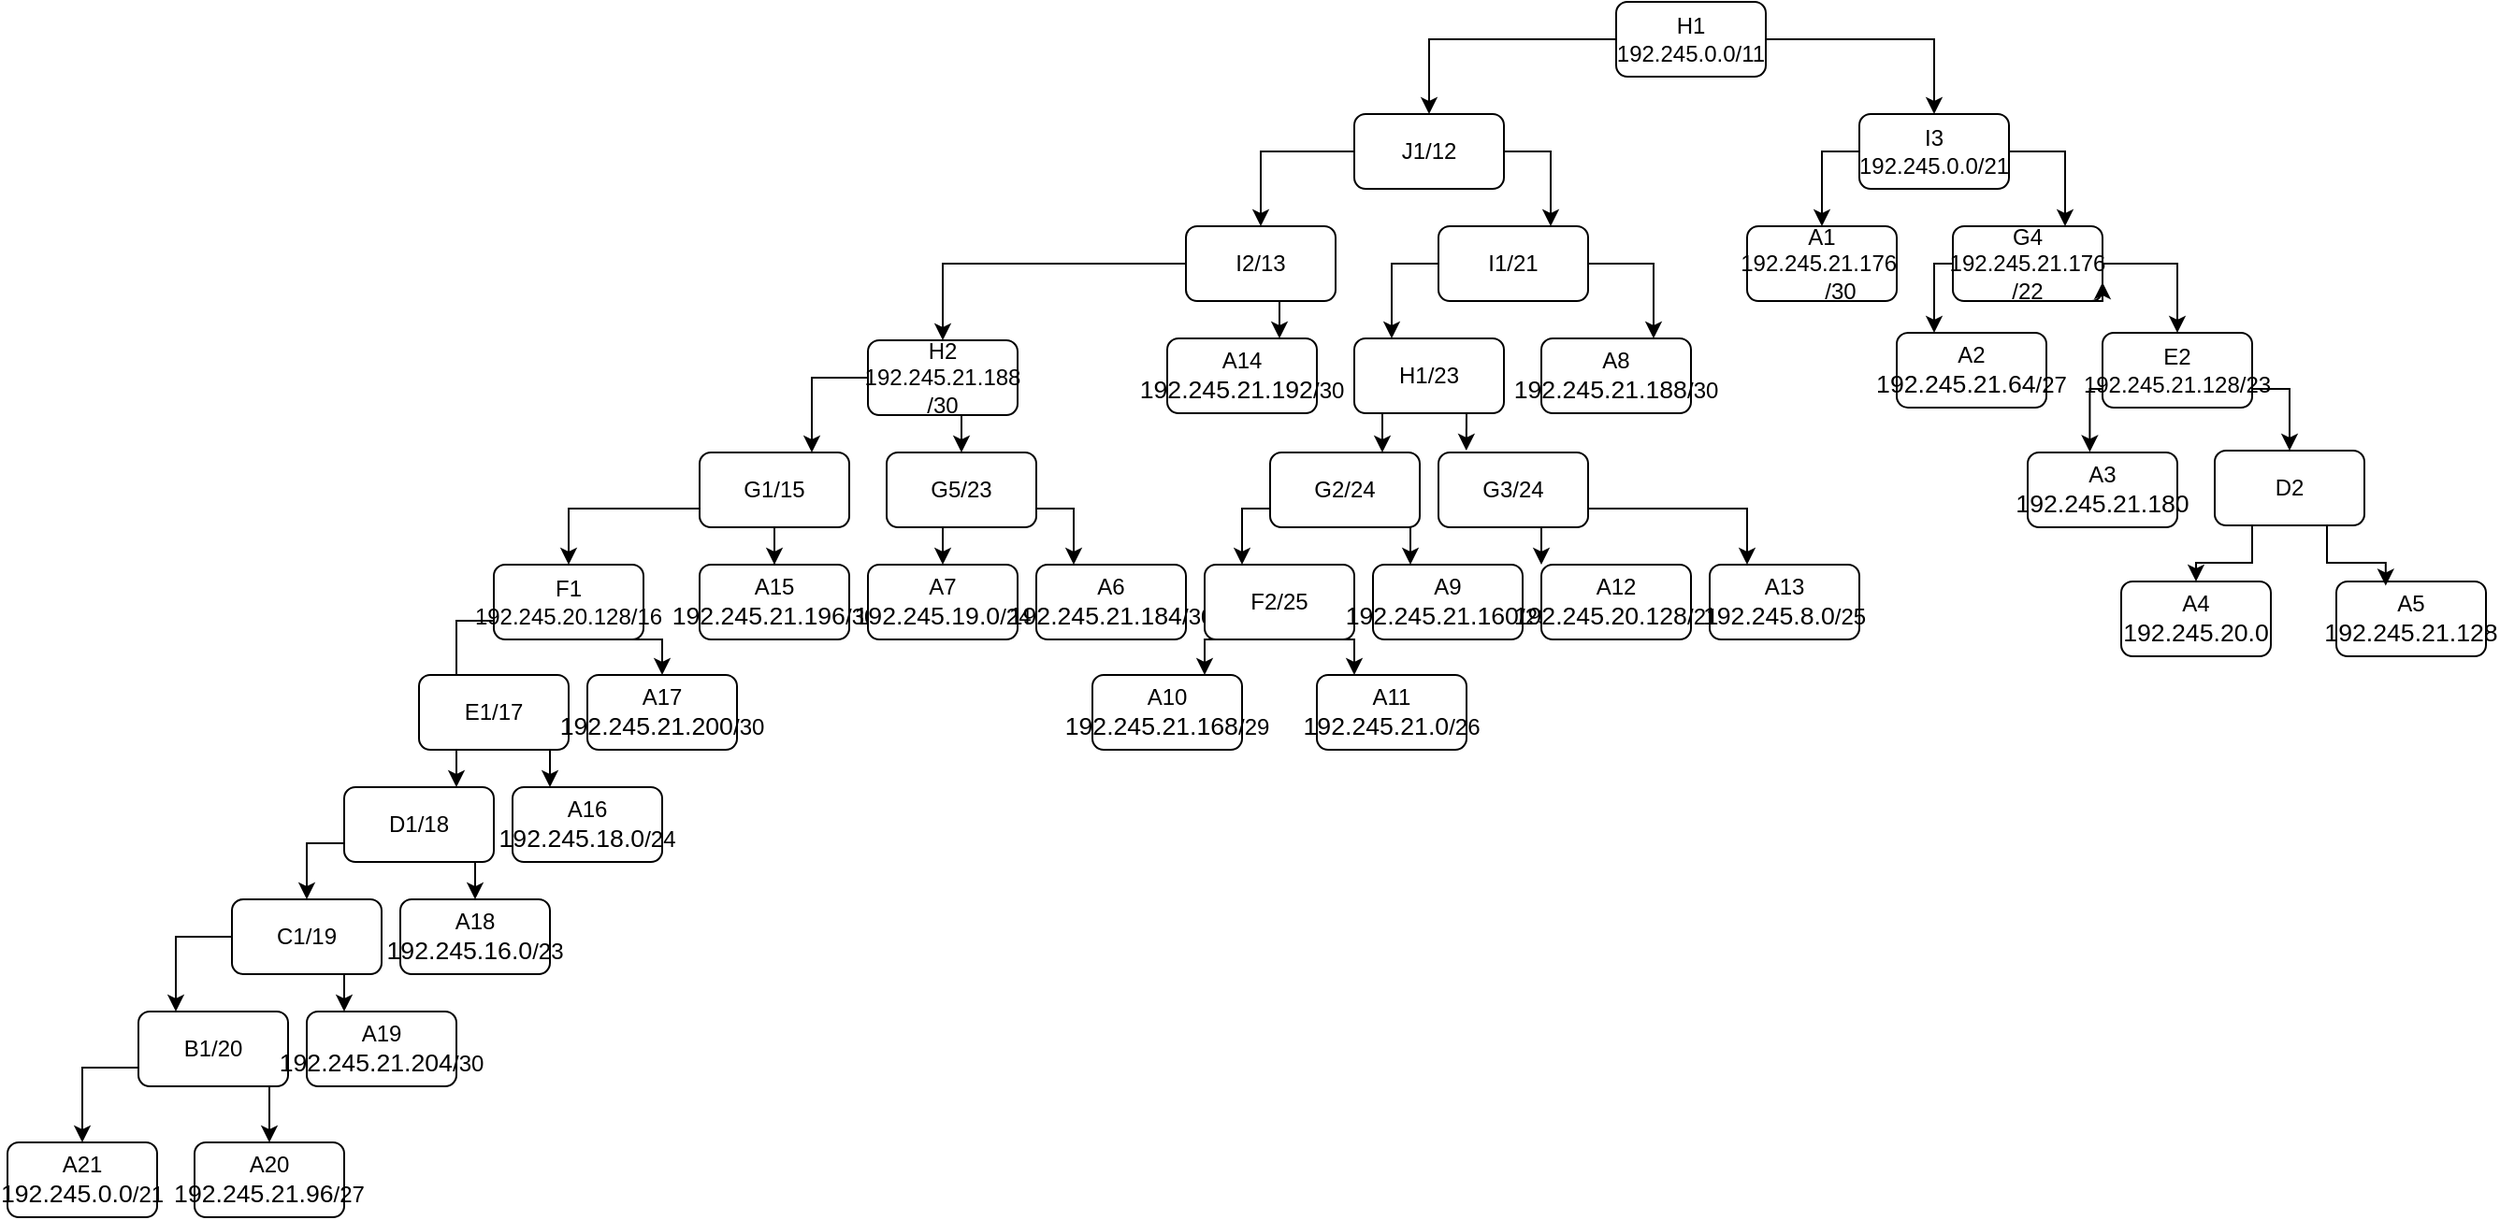 <mxfile version="24.4.13" type="device">
  <diagram name="Page-1" id="_LtR8Kj7_IK7wlZGkHzX">
    <mxGraphModel dx="2708" dy="502" grid="1" gridSize="10" guides="1" tooltips="1" connect="1" arrows="1" fold="1" page="1" pageScale="1" pageWidth="850" pageHeight="1100" math="0" shadow="0">
      <root>
        <mxCell id="0" />
        <mxCell id="1" parent="0" />
        <mxCell id="z4CkD678c7lpr2Uul45F-41" style="edgeStyle=orthogonalEdgeStyle;rounded=0;orthogonalLoop=1;jettySize=auto;html=1;exitX=0;exitY=0.5;exitDx=0;exitDy=0;" edge="1" parent="1" source="z4CkD678c7lpr2Uul45F-1" target="z4CkD678c7lpr2Uul45F-11">
          <mxGeometry relative="1" as="geometry" />
        </mxCell>
        <mxCell id="z4CkD678c7lpr2Uul45F-42" style="edgeStyle=orthogonalEdgeStyle;rounded=0;orthogonalLoop=1;jettySize=auto;html=1;exitX=1;exitY=0.5;exitDx=0;exitDy=0;entryX=0.75;entryY=0;entryDx=0;entryDy=0;" edge="1" parent="1" source="z4CkD678c7lpr2Uul45F-1" target="z4CkD678c7lpr2Uul45F-10">
          <mxGeometry relative="1" as="geometry" />
        </mxCell>
        <mxCell id="z4CkD678c7lpr2Uul45F-1" value="I3&lt;br&gt;192.245.0.0/21" style="rounded=1;whiteSpace=wrap;html=1;" vertex="1" parent="1">
          <mxGeometry x="90" y="100" width="80" height="40" as="geometry" />
        </mxCell>
        <mxCell id="z4CkD678c7lpr2Uul45F-19" style="edgeStyle=orthogonalEdgeStyle;rounded=0;orthogonalLoop=1;jettySize=auto;html=1;exitX=0;exitY=0.5;exitDx=0;exitDy=0;entryX=0.5;entryY=0;entryDx=0;entryDy=0;" edge="1" parent="1" source="z4CkD678c7lpr2Uul45F-2" target="z4CkD678c7lpr2Uul45F-3">
          <mxGeometry relative="1" as="geometry" />
        </mxCell>
        <mxCell id="z4CkD678c7lpr2Uul45F-20" style="edgeStyle=orthogonalEdgeStyle;rounded=0;orthogonalLoop=1;jettySize=auto;html=1;exitX=1;exitY=0.5;exitDx=0;exitDy=0;" edge="1" parent="1" source="z4CkD678c7lpr2Uul45F-2" target="z4CkD678c7lpr2Uul45F-1">
          <mxGeometry relative="1" as="geometry" />
        </mxCell>
        <mxCell id="z4CkD678c7lpr2Uul45F-2" value="&lt;div&gt;&lt;span style=&quot;background-color: initial;&quot;&gt;H1&lt;/span&gt;&lt;/div&gt;&lt;span style=&quot;background-color: initial;&quot;&gt;192.245.0.0/11&lt;/span&gt;" style="rounded=1;whiteSpace=wrap;html=1;" vertex="1" parent="1">
          <mxGeometry x="-40" y="40" width="80" height="40" as="geometry" />
        </mxCell>
        <mxCell id="z4CkD678c7lpr2Uul45F-21" style="edgeStyle=orthogonalEdgeStyle;rounded=0;orthogonalLoop=1;jettySize=auto;html=1;exitX=0;exitY=0.5;exitDx=0;exitDy=0;entryX=0.5;entryY=0;entryDx=0;entryDy=0;" edge="1" parent="1" source="z4CkD678c7lpr2Uul45F-3" target="z4CkD678c7lpr2Uul45F-5">
          <mxGeometry relative="1" as="geometry" />
        </mxCell>
        <mxCell id="z4CkD678c7lpr2Uul45F-30" style="edgeStyle=orthogonalEdgeStyle;rounded=0;orthogonalLoop=1;jettySize=auto;html=1;exitX=1;exitY=0.5;exitDx=0;exitDy=0;entryX=0.75;entryY=0;entryDx=0;entryDy=0;" edge="1" parent="1" source="z4CkD678c7lpr2Uul45F-3" target="z4CkD678c7lpr2Uul45F-4">
          <mxGeometry relative="1" as="geometry" />
        </mxCell>
        <mxCell id="z4CkD678c7lpr2Uul45F-3" value="J1&lt;span style=&quot;background-color: initial;&quot;&gt;/12&lt;/span&gt;" style="rounded=1;whiteSpace=wrap;html=1;" vertex="1" parent="1">
          <mxGeometry x="-180" y="100" width="80" height="40" as="geometry" />
        </mxCell>
        <mxCell id="z4CkD678c7lpr2Uul45F-34" style="edgeStyle=orthogonalEdgeStyle;rounded=0;orthogonalLoop=1;jettySize=auto;html=1;exitX=0;exitY=0.5;exitDx=0;exitDy=0;entryX=0.25;entryY=0;entryDx=0;entryDy=0;" edge="1" parent="1" source="z4CkD678c7lpr2Uul45F-4" target="z4CkD678c7lpr2Uul45F-8">
          <mxGeometry relative="1" as="geometry" />
        </mxCell>
        <mxCell id="z4CkD678c7lpr2Uul45F-35" style="edgeStyle=orthogonalEdgeStyle;rounded=0;orthogonalLoop=1;jettySize=auto;html=1;exitX=1;exitY=0.5;exitDx=0;exitDy=0;entryX=0.75;entryY=0;entryDx=0;entryDy=0;" edge="1" parent="1" source="z4CkD678c7lpr2Uul45F-4" target="z4CkD678c7lpr2Uul45F-9">
          <mxGeometry relative="1" as="geometry" />
        </mxCell>
        <mxCell id="z4CkD678c7lpr2Uul45F-4" value="I1&lt;span style=&quot;background-color: initial;&quot;&gt;/21&lt;/span&gt;" style="rounded=1;whiteSpace=wrap;html=1;" vertex="1" parent="1">
          <mxGeometry x="-135" y="160" width="80" height="40" as="geometry" />
        </mxCell>
        <mxCell id="z4CkD678c7lpr2Uul45F-31" style="edgeStyle=orthogonalEdgeStyle;rounded=0;orthogonalLoop=1;jettySize=auto;html=1;exitX=0;exitY=0.5;exitDx=0;exitDy=0;" edge="1" parent="1" source="z4CkD678c7lpr2Uul45F-5" target="z4CkD678c7lpr2Uul45F-6">
          <mxGeometry relative="1" as="geometry" />
        </mxCell>
        <mxCell id="z4CkD678c7lpr2Uul45F-33" style="edgeStyle=orthogonalEdgeStyle;rounded=0;orthogonalLoop=1;jettySize=auto;html=1;exitX=0.5;exitY=1;exitDx=0;exitDy=0;entryX=0.75;entryY=0;entryDx=0;entryDy=0;" edge="1" parent="1" source="z4CkD678c7lpr2Uul45F-5" target="z4CkD678c7lpr2Uul45F-7">
          <mxGeometry relative="1" as="geometry" />
        </mxCell>
        <mxCell id="z4CkD678c7lpr2Uul45F-5" value="I2/13" style="rounded=1;whiteSpace=wrap;html=1;" vertex="1" parent="1">
          <mxGeometry x="-270" y="160" width="80" height="40" as="geometry" />
        </mxCell>
        <mxCell id="z4CkD678c7lpr2Uul45F-36" style="edgeStyle=orthogonalEdgeStyle;rounded=0;orthogonalLoop=1;jettySize=auto;html=1;exitX=0;exitY=0.5;exitDx=0;exitDy=0;entryX=0.75;entryY=0;entryDx=0;entryDy=0;" edge="1" parent="1" source="z4CkD678c7lpr2Uul45F-6" target="z4CkD678c7lpr2Uul45F-14">
          <mxGeometry relative="1" as="geometry" />
        </mxCell>
        <mxCell id="z4CkD678c7lpr2Uul45F-37" style="edgeStyle=orthogonalEdgeStyle;rounded=0;orthogonalLoop=1;jettySize=auto;html=1;exitX=0.5;exitY=1;exitDx=0;exitDy=0;entryX=0.5;entryY=0;entryDx=0;entryDy=0;" edge="1" parent="1" source="z4CkD678c7lpr2Uul45F-6" target="z4CkD678c7lpr2Uul45F-15">
          <mxGeometry relative="1" as="geometry" />
        </mxCell>
        <mxCell id="z4CkD678c7lpr2Uul45F-6" value="&lt;div&gt;&lt;span style=&quot;background-color: initial;&quot;&gt;H2&lt;br&gt;&lt;/span&gt;192.245.21.188 /30&lt;br&gt;&lt;/div&gt;" style="rounded=1;whiteSpace=wrap;html=1;" vertex="1" parent="1">
          <mxGeometry x="-440" y="221" width="80" height="40" as="geometry" />
        </mxCell>
        <mxCell id="z4CkD678c7lpr2Uul45F-7" value="&lt;div&gt;&lt;span style=&quot;background-color: initial;&quot;&gt;A14&lt;/span&gt;&lt;/div&gt;&lt;div&gt;&lt;span style=&quot;font-family: Arial; font-size: 10pt; text-align: start; background-color: initial;&quot;&gt;192.245.21.192&lt;/span&gt;&lt;span style=&quot;background-color: initial;&quot;&gt;/&lt;/span&gt;&lt;span style=&quot;background-color: initial;&quot;&gt;30&lt;/span&gt;&lt;/div&gt;" style="rounded=1;whiteSpace=wrap;html=1;" vertex="1" parent="1">
          <mxGeometry x="-280" y="220" width="80" height="40" as="geometry" />
        </mxCell>
        <mxCell id="z4CkD678c7lpr2Uul45F-39" style="edgeStyle=orthogonalEdgeStyle;rounded=0;orthogonalLoop=1;jettySize=auto;html=1;exitX=0.25;exitY=1;exitDx=0;exitDy=0;entryX=0.75;entryY=0;entryDx=0;entryDy=0;" edge="1" parent="1" source="z4CkD678c7lpr2Uul45F-8" target="z4CkD678c7lpr2Uul45F-12">
          <mxGeometry relative="1" as="geometry" />
        </mxCell>
        <mxCell id="z4CkD678c7lpr2Uul45F-40" style="edgeStyle=orthogonalEdgeStyle;rounded=0;orthogonalLoop=1;jettySize=auto;html=1;exitX=0.75;exitY=1;exitDx=0;exitDy=0;" edge="1" parent="1" source="z4CkD678c7lpr2Uul45F-8">
          <mxGeometry relative="1" as="geometry">
            <mxPoint x="-120.111" y="280" as="targetPoint" />
          </mxGeometry>
        </mxCell>
        <mxCell id="z4CkD678c7lpr2Uul45F-8" value="&lt;div&gt;&lt;span style=&quot;background-color: initial;&quot;&gt;H1&lt;/span&gt;&lt;span style=&quot;background-color: initial;&quot;&gt;/23&lt;/span&gt;&lt;/div&gt;" style="rounded=1;whiteSpace=wrap;html=1;" vertex="1" parent="1">
          <mxGeometry x="-180" y="220" width="80" height="40" as="geometry" />
        </mxCell>
        <mxCell id="z4CkD678c7lpr2Uul45F-9" value="&lt;div&gt;&lt;span style=&quot;background-color: initial;&quot;&gt;A8&lt;/span&gt;&lt;/div&gt;&lt;div&gt;&lt;span style=&quot;font-family: Arial; font-size: 10pt; text-align: start; background-color: initial;&quot;&gt;192.245.21.188&lt;/span&gt;&lt;span style=&quot;background-color: initial;&quot;&gt;/30&lt;/span&gt;&lt;/div&gt;" style="rounded=1;whiteSpace=wrap;html=1;" vertex="1" parent="1">
          <mxGeometry x="-80" y="220" width="80" height="40" as="geometry" />
        </mxCell>
        <mxCell id="z4CkD678c7lpr2Uul45F-43" style="edgeStyle=orthogonalEdgeStyle;rounded=0;orthogonalLoop=1;jettySize=auto;html=1;exitX=0;exitY=0.5;exitDx=0;exitDy=0;entryX=0.25;entryY=0;entryDx=0;entryDy=0;" edge="1" parent="1" source="z4CkD678c7lpr2Uul45F-10" target="z4CkD678c7lpr2Uul45F-25">
          <mxGeometry relative="1" as="geometry" />
        </mxCell>
        <mxCell id="z4CkD678c7lpr2Uul45F-44" style="edgeStyle=orthogonalEdgeStyle;rounded=0;orthogonalLoop=1;jettySize=auto;html=1;exitX=1;exitY=0.5;exitDx=0;exitDy=0;entryX=0.5;entryY=0;entryDx=0;entryDy=0;" edge="1" parent="1" source="z4CkD678c7lpr2Uul45F-10" target="z4CkD678c7lpr2Uul45F-23">
          <mxGeometry relative="1" as="geometry" />
        </mxCell>
        <mxCell id="z4CkD678c7lpr2Uul45F-10" value="G4&lt;br&gt;192.245.21.176 /22" style="rounded=1;whiteSpace=wrap;html=1;" vertex="1" parent="1">
          <mxGeometry x="140" y="160" width="80" height="40" as="geometry" />
        </mxCell>
        <mxCell id="z4CkD678c7lpr2Uul45F-11" value="A1&lt;div&gt;192.245.21.176&amp;nbsp; &amp;nbsp; &amp;nbsp; &amp;nbsp;&amp;nbsp;/30&lt;/div&gt;" style="rounded=1;whiteSpace=wrap;html=1;" vertex="1" parent="1">
          <mxGeometry x="30" y="160" width="80" height="40" as="geometry" />
        </mxCell>
        <mxCell id="z4CkD678c7lpr2Uul45F-63" style="edgeStyle=orthogonalEdgeStyle;rounded=0;orthogonalLoop=1;jettySize=auto;html=1;exitX=0;exitY=0.75;exitDx=0;exitDy=0;entryX=0.25;entryY=0;entryDx=0;entryDy=0;" edge="1" parent="1" source="z4CkD678c7lpr2Uul45F-12" target="z4CkD678c7lpr2Uul45F-58">
          <mxGeometry relative="1" as="geometry" />
        </mxCell>
        <mxCell id="z4CkD678c7lpr2Uul45F-64" style="edgeStyle=orthogonalEdgeStyle;rounded=0;orthogonalLoop=1;jettySize=auto;html=1;exitX=0.75;exitY=1;exitDx=0;exitDy=0;entryX=0.25;entryY=0;entryDx=0;entryDy=0;" edge="1" parent="1" source="z4CkD678c7lpr2Uul45F-12" target="z4CkD678c7lpr2Uul45F-59">
          <mxGeometry relative="1" as="geometry" />
        </mxCell>
        <mxCell id="z4CkD678c7lpr2Uul45F-12" value="&lt;div&gt;&lt;span style=&quot;background-color: initial;&quot;&gt;G2&lt;/span&gt;&lt;span style=&quot;background-color: initial;&quot;&gt;/24&lt;/span&gt;&lt;/div&gt;" style="rounded=1;whiteSpace=wrap;html=1;" vertex="1" parent="1">
          <mxGeometry x="-225" y="281" width="80" height="40" as="geometry" />
        </mxCell>
        <mxCell id="z4CkD678c7lpr2Uul45F-65" style="edgeStyle=orthogonalEdgeStyle;rounded=0;orthogonalLoop=1;jettySize=auto;html=1;exitX=0.75;exitY=1;exitDx=0;exitDy=0;entryX=0;entryY=0;entryDx=0;entryDy=0;" edge="1" parent="1" source="z4CkD678c7lpr2Uul45F-13" target="z4CkD678c7lpr2Uul45F-62">
          <mxGeometry relative="1" as="geometry" />
        </mxCell>
        <mxCell id="z4CkD678c7lpr2Uul45F-66" style="edgeStyle=orthogonalEdgeStyle;rounded=0;orthogonalLoop=1;jettySize=auto;html=1;exitX=1;exitY=0.75;exitDx=0;exitDy=0;entryX=0.25;entryY=0;entryDx=0;entryDy=0;" edge="1" parent="1" source="z4CkD678c7lpr2Uul45F-13" target="z4CkD678c7lpr2Uul45F-60">
          <mxGeometry relative="1" as="geometry" />
        </mxCell>
        <mxCell id="z4CkD678c7lpr2Uul45F-13" value="&lt;div&gt;&lt;span style=&quot;background-color: initial;&quot;&gt;G3&lt;/span&gt;&lt;span style=&quot;background-color: initial;&quot;&gt;/24&lt;/span&gt;&lt;/div&gt;" style="rounded=1;whiteSpace=wrap;html=1;" vertex="1" parent="1">
          <mxGeometry x="-135" y="281" width="80" height="40" as="geometry" />
        </mxCell>
        <mxCell id="z4CkD678c7lpr2Uul45F-52" style="edgeStyle=orthogonalEdgeStyle;rounded=0;orthogonalLoop=1;jettySize=auto;html=1;exitX=0.5;exitY=1;exitDx=0;exitDy=0;" edge="1" parent="1" source="z4CkD678c7lpr2Uul45F-14" target="z4CkD678c7lpr2Uul45F-51">
          <mxGeometry relative="1" as="geometry" />
        </mxCell>
        <mxCell id="z4CkD678c7lpr2Uul45F-53" style="edgeStyle=orthogonalEdgeStyle;rounded=0;orthogonalLoop=1;jettySize=auto;html=1;exitX=0;exitY=0.75;exitDx=0;exitDy=0;" edge="1" parent="1" source="z4CkD678c7lpr2Uul45F-14" target="z4CkD678c7lpr2Uul45F-50">
          <mxGeometry relative="1" as="geometry" />
        </mxCell>
        <mxCell id="z4CkD678c7lpr2Uul45F-14" value="&lt;div&gt;&lt;span style=&quot;background-color: initial;&quot;&gt;G1/15&lt;/span&gt;&lt;/div&gt;" style="rounded=1;whiteSpace=wrap;html=1;" vertex="1" parent="1">
          <mxGeometry x="-530" y="281" width="80" height="40" as="geometry" />
        </mxCell>
        <mxCell id="z4CkD678c7lpr2Uul45F-56" style="edgeStyle=orthogonalEdgeStyle;rounded=0;orthogonalLoop=1;jettySize=auto;html=1;exitX=0.25;exitY=1;exitDx=0;exitDy=0;entryX=0.5;entryY=0;entryDx=0;entryDy=0;" edge="1" parent="1" source="z4CkD678c7lpr2Uul45F-15" target="z4CkD678c7lpr2Uul45F-54">
          <mxGeometry relative="1" as="geometry" />
        </mxCell>
        <mxCell id="z4CkD678c7lpr2Uul45F-57" style="edgeStyle=orthogonalEdgeStyle;rounded=0;orthogonalLoop=1;jettySize=auto;html=1;exitX=1;exitY=0.75;exitDx=0;exitDy=0;entryX=0.25;entryY=0;entryDx=0;entryDy=0;" edge="1" parent="1" source="z4CkD678c7lpr2Uul45F-15" target="z4CkD678c7lpr2Uul45F-55">
          <mxGeometry relative="1" as="geometry" />
        </mxCell>
        <mxCell id="z4CkD678c7lpr2Uul45F-15" value="&lt;div&gt;&lt;span style=&quot;background-color: initial;&quot;&gt;G5/23&lt;/span&gt;&lt;br&gt;&lt;/div&gt;" style="rounded=1;whiteSpace=wrap;html=1;" vertex="1" parent="1">
          <mxGeometry x="-430" y="281" width="80" height="40" as="geometry" />
        </mxCell>
        <mxCell id="z4CkD678c7lpr2Uul45F-17" style="edgeStyle=orthogonalEdgeStyle;rounded=0;orthogonalLoop=1;jettySize=auto;html=1;exitX=0.75;exitY=1;exitDx=0;exitDy=0;entryX=1;entryY=0.75;entryDx=0;entryDy=0;" edge="1" parent="1" source="z4CkD678c7lpr2Uul45F-10" target="z4CkD678c7lpr2Uul45F-10">
          <mxGeometry relative="1" as="geometry" />
        </mxCell>
        <mxCell id="z4CkD678c7lpr2Uul45F-46" style="edgeStyle=orthogonalEdgeStyle;rounded=0;orthogonalLoop=1;jettySize=auto;html=1;exitX=1;exitY=0.75;exitDx=0;exitDy=0;entryX=0.5;entryY=0;entryDx=0;entryDy=0;" edge="1" parent="1" source="z4CkD678c7lpr2Uul45F-23" target="z4CkD678c7lpr2Uul45F-26">
          <mxGeometry relative="1" as="geometry" />
        </mxCell>
        <mxCell id="z4CkD678c7lpr2Uul45F-23" value="&lt;div&gt;E2&lt;br&gt;192.245.21.128/23&lt;/div&gt;" style="rounded=1;whiteSpace=wrap;html=1;" vertex="1" parent="1">
          <mxGeometry x="220" y="217" width="80" height="40" as="geometry" />
        </mxCell>
        <mxCell id="z4CkD678c7lpr2Uul45F-25" value="&lt;div&gt;A2&lt;/div&gt;&lt;div&gt;&lt;span style=&quot;font-family: Arial; font-size: 10pt; text-align: start; background-color: initial;&quot;&gt;192.245.21.64&lt;/span&gt;/27&lt;/div&gt;" style="rounded=1;whiteSpace=wrap;html=1;" vertex="1" parent="1">
          <mxGeometry x="110" y="217" width="80" height="40" as="geometry" />
        </mxCell>
        <mxCell id="z4CkD678c7lpr2Uul45F-48" style="edgeStyle=orthogonalEdgeStyle;rounded=0;orthogonalLoop=1;jettySize=auto;html=1;exitX=0.25;exitY=1;exitDx=0;exitDy=0;" edge="1" parent="1" source="z4CkD678c7lpr2Uul45F-26" target="z4CkD678c7lpr2Uul45F-28">
          <mxGeometry relative="1" as="geometry" />
        </mxCell>
        <mxCell id="z4CkD678c7lpr2Uul45F-26" value="&lt;div&gt;D2&lt;/div&gt;" style="rounded=1;whiteSpace=wrap;html=1;" vertex="1" parent="1">
          <mxGeometry x="280" y="280" width="80" height="40" as="geometry" />
        </mxCell>
        <mxCell id="z4CkD678c7lpr2Uul45F-27" value="&lt;div&gt;A3&lt;/div&gt;&lt;div&gt;&lt;span style=&quot;text-align: start; font-size: 10pt; font-family: Arial;&quot; data-sheets-userformat=&quot;{&amp;quot;2&amp;quot;:33555133,&amp;quot;3&amp;quot;:{&amp;quot;1&amp;quot;:0},&amp;quot;5&amp;quot;:{&amp;quot;1&amp;quot;:[{&amp;quot;1&amp;quot;:2,&amp;quot;2&amp;quot;:0,&amp;quot;5&amp;quot;:{&amp;quot;1&amp;quot;:2,&amp;quot;2&amp;quot;:0}},{&amp;quot;1&amp;quot;:0,&amp;quot;2&amp;quot;:0,&amp;quot;3&amp;quot;:3},{&amp;quot;1&amp;quot;:1,&amp;quot;2&amp;quot;:0,&amp;quot;4&amp;quot;:1}]},&amp;quot;6&amp;quot;:{&amp;quot;1&amp;quot;:[{&amp;quot;1&amp;quot;:2,&amp;quot;2&amp;quot;:0,&amp;quot;5&amp;quot;:{&amp;quot;1&amp;quot;:2,&amp;quot;2&amp;quot;:0}},{&amp;quot;1&amp;quot;:0,&amp;quot;2&amp;quot;:0,&amp;quot;3&amp;quot;:3},{&amp;quot;1&amp;quot;:1,&amp;quot;2&amp;quot;:0,&amp;quot;4&amp;quot;:1}]},&amp;quot;7&amp;quot;:{&amp;quot;1&amp;quot;:[{&amp;quot;1&amp;quot;:2,&amp;quot;2&amp;quot;:0,&amp;quot;5&amp;quot;:{&amp;quot;1&amp;quot;:2,&amp;quot;2&amp;quot;:0}},{&amp;quot;1&amp;quot;:0,&amp;quot;2&amp;quot;:0,&amp;quot;3&amp;quot;:3},{&amp;quot;1&amp;quot;:1,&amp;quot;2&amp;quot;:0,&amp;quot;4&amp;quot;:1}]},&amp;quot;8&amp;quot;:{&amp;quot;1&amp;quot;:[{&amp;quot;1&amp;quot;:2,&amp;quot;2&amp;quot;:0,&amp;quot;5&amp;quot;:{&amp;quot;1&amp;quot;:2,&amp;quot;2&amp;quot;:0}},{&amp;quot;1&amp;quot;:0,&amp;quot;2&amp;quot;:0,&amp;quot;3&amp;quot;:3},{&amp;quot;1&amp;quot;:1,&amp;quot;2&amp;quot;:0,&amp;quot;4&amp;quot;:1}]},&amp;quot;10&amp;quot;:1,&amp;quot;12&amp;quot;:0,&amp;quot;28&amp;quot;:1}&quot; data-sheets-value=&quot;{&amp;quot;1&amp;quot;:2,&amp;quot;2&amp;quot;:&amp;quot;192.245.21.180&amp;quot;}&quot; data-sheets-root=&quot;1&quot;&gt;192.245.21.180&lt;/span&gt;&lt;br&gt;&lt;/div&gt;" style="rounded=1;whiteSpace=wrap;html=1;" vertex="1" parent="1">
          <mxGeometry x="180" y="281" width="80" height="40" as="geometry" />
        </mxCell>
        <mxCell id="z4CkD678c7lpr2Uul45F-28" value="&lt;div&gt;A4&lt;/div&gt;&lt;div&gt;&lt;span style=&quot;text-align: start; font-size: 10pt; font-family: Arial;&quot; data-sheets-userformat=&quot;{&amp;quot;2&amp;quot;:33555133,&amp;quot;3&amp;quot;:{&amp;quot;1&amp;quot;:0},&amp;quot;5&amp;quot;:{&amp;quot;1&amp;quot;:[{&amp;quot;1&amp;quot;:2,&amp;quot;2&amp;quot;:0,&amp;quot;5&amp;quot;:{&amp;quot;1&amp;quot;:2,&amp;quot;2&amp;quot;:0}},{&amp;quot;1&amp;quot;:0,&amp;quot;2&amp;quot;:0,&amp;quot;3&amp;quot;:3},{&amp;quot;1&amp;quot;:1,&amp;quot;2&amp;quot;:0,&amp;quot;4&amp;quot;:1}]},&amp;quot;6&amp;quot;:{&amp;quot;1&amp;quot;:[{&amp;quot;1&amp;quot;:2,&amp;quot;2&amp;quot;:0,&amp;quot;5&amp;quot;:{&amp;quot;1&amp;quot;:2,&amp;quot;2&amp;quot;:0}},{&amp;quot;1&amp;quot;:0,&amp;quot;2&amp;quot;:0,&amp;quot;3&amp;quot;:3},{&amp;quot;1&amp;quot;:1,&amp;quot;2&amp;quot;:0,&amp;quot;4&amp;quot;:1}]},&amp;quot;7&amp;quot;:{&amp;quot;1&amp;quot;:[{&amp;quot;1&amp;quot;:2,&amp;quot;2&amp;quot;:0,&amp;quot;5&amp;quot;:{&amp;quot;1&amp;quot;:2,&amp;quot;2&amp;quot;:0}},{&amp;quot;1&amp;quot;:0,&amp;quot;2&amp;quot;:0,&amp;quot;3&amp;quot;:3},{&amp;quot;1&amp;quot;:1,&amp;quot;2&amp;quot;:0,&amp;quot;4&amp;quot;:1}]},&amp;quot;8&amp;quot;:{&amp;quot;1&amp;quot;:[{&amp;quot;1&amp;quot;:2,&amp;quot;2&amp;quot;:0,&amp;quot;5&amp;quot;:{&amp;quot;1&amp;quot;:2,&amp;quot;2&amp;quot;:0}},{&amp;quot;1&amp;quot;:0,&amp;quot;2&amp;quot;:0,&amp;quot;3&amp;quot;:3},{&amp;quot;1&amp;quot;:1,&amp;quot;2&amp;quot;:0,&amp;quot;4&amp;quot;:1}]},&amp;quot;10&amp;quot;:1,&amp;quot;12&amp;quot;:0,&amp;quot;28&amp;quot;:1}&quot; data-sheets-value=&quot;{&amp;quot;1&amp;quot;:2,&amp;quot;2&amp;quot;:&amp;quot;192.245.20.0&amp;quot;}&quot; data-sheets-root=&quot;1&quot;&gt;192.245.20.0&lt;/span&gt;&lt;br&gt;&lt;/div&gt;" style="rounded=1;whiteSpace=wrap;html=1;" vertex="1" parent="1">
          <mxGeometry x="230" y="350" width="80" height="40" as="geometry" />
        </mxCell>
        <mxCell id="z4CkD678c7lpr2Uul45F-29" value="&lt;div&gt;A5&lt;/div&gt;&lt;div&gt;&lt;span style=&quot;text-align: start; font-size: 10pt; font-family: Arial;&quot; data-sheets-userformat=&quot;{&amp;quot;2&amp;quot;:33555133,&amp;quot;3&amp;quot;:{&amp;quot;1&amp;quot;:0},&amp;quot;5&amp;quot;:{&amp;quot;1&amp;quot;:[{&amp;quot;1&amp;quot;:2,&amp;quot;2&amp;quot;:0,&amp;quot;5&amp;quot;:{&amp;quot;1&amp;quot;:2,&amp;quot;2&amp;quot;:0}},{&amp;quot;1&amp;quot;:0,&amp;quot;2&amp;quot;:0,&amp;quot;3&amp;quot;:3},{&amp;quot;1&amp;quot;:1,&amp;quot;2&amp;quot;:0,&amp;quot;4&amp;quot;:1}]},&amp;quot;6&amp;quot;:{&amp;quot;1&amp;quot;:[{&amp;quot;1&amp;quot;:2,&amp;quot;2&amp;quot;:0,&amp;quot;5&amp;quot;:{&amp;quot;1&amp;quot;:2,&amp;quot;2&amp;quot;:0}},{&amp;quot;1&amp;quot;:0,&amp;quot;2&amp;quot;:0,&amp;quot;3&amp;quot;:3},{&amp;quot;1&amp;quot;:1,&amp;quot;2&amp;quot;:0,&amp;quot;4&amp;quot;:1}]},&amp;quot;7&amp;quot;:{&amp;quot;1&amp;quot;:[{&amp;quot;1&amp;quot;:2,&amp;quot;2&amp;quot;:0,&amp;quot;5&amp;quot;:{&amp;quot;1&amp;quot;:2,&amp;quot;2&amp;quot;:0}},{&amp;quot;1&amp;quot;:0,&amp;quot;2&amp;quot;:0,&amp;quot;3&amp;quot;:3},{&amp;quot;1&amp;quot;:1,&amp;quot;2&amp;quot;:0,&amp;quot;4&amp;quot;:1}]},&amp;quot;8&amp;quot;:{&amp;quot;1&amp;quot;:[{&amp;quot;1&amp;quot;:2,&amp;quot;2&amp;quot;:0,&amp;quot;5&amp;quot;:{&amp;quot;1&amp;quot;:2,&amp;quot;2&amp;quot;:0}},{&amp;quot;1&amp;quot;:0,&amp;quot;2&amp;quot;:0,&amp;quot;3&amp;quot;:3},{&amp;quot;1&amp;quot;:1,&amp;quot;2&amp;quot;:0,&amp;quot;4&amp;quot;:1}]},&amp;quot;10&amp;quot;:1,&amp;quot;12&amp;quot;:0,&amp;quot;28&amp;quot;:1}&quot; data-sheets-value=&quot;{&amp;quot;1&amp;quot;:2,&amp;quot;2&amp;quot;:&amp;quot;192.245.21.128\t&amp;quot;}&quot; data-sheets-root=&quot;1&quot;&gt;192.245.21.128&lt;/span&gt;&lt;/div&gt;" style="rounded=1;whiteSpace=wrap;html=1;" vertex="1" parent="1">
          <mxGeometry x="345" y="350" width="80" height="40" as="geometry" />
        </mxCell>
        <mxCell id="z4CkD678c7lpr2Uul45F-45" style="edgeStyle=orthogonalEdgeStyle;rounded=0;orthogonalLoop=1;jettySize=auto;html=1;exitX=0;exitY=0.75;exitDx=0;exitDy=0;entryX=0.415;entryY=-0.007;entryDx=0;entryDy=0;entryPerimeter=0;" edge="1" parent="1" source="z4CkD678c7lpr2Uul45F-23" target="z4CkD678c7lpr2Uul45F-27">
          <mxGeometry relative="1" as="geometry" />
        </mxCell>
        <mxCell id="z4CkD678c7lpr2Uul45F-49" style="edgeStyle=orthogonalEdgeStyle;rounded=0;orthogonalLoop=1;jettySize=auto;html=1;exitX=0.75;exitY=1;exitDx=0;exitDy=0;entryX=0.33;entryY=0.056;entryDx=0;entryDy=0;entryPerimeter=0;" edge="1" parent="1" source="z4CkD678c7lpr2Uul45F-26" target="z4CkD678c7lpr2Uul45F-29">
          <mxGeometry relative="1" as="geometry" />
        </mxCell>
        <mxCell id="z4CkD678c7lpr2Uul45F-69" style="edgeStyle=orthogonalEdgeStyle;rounded=0;orthogonalLoop=1;jettySize=auto;html=1;exitX=0;exitY=0.75;exitDx=0;exitDy=0;" edge="1" parent="1" source="z4CkD678c7lpr2Uul45F-50" target="z4CkD678c7lpr2Uul45F-67">
          <mxGeometry relative="1" as="geometry" />
        </mxCell>
        <mxCell id="z4CkD678c7lpr2Uul45F-71" style="edgeStyle=orthogonalEdgeStyle;rounded=0;orthogonalLoop=1;jettySize=auto;html=1;exitX=0.75;exitY=1;exitDx=0;exitDy=0;entryX=0.5;entryY=0;entryDx=0;entryDy=0;" edge="1" parent="1" source="z4CkD678c7lpr2Uul45F-50" target="z4CkD678c7lpr2Uul45F-68">
          <mxGeometry relative="1" as="geometry" />
        </mxCell>
        <mxCell id="z4CkD678c7lpr2Uul45F-50" value="&lt;div&gt;&lt;span style=&quot;background-color: initial;&quot;&gt;F1&lt;br&gt;192.245.20.128/16&lt;/span&gt;&lt;/div&gt;" style="rounded=1;whiteSpace=wrap;html=1;" vertex="1" parent="1">
          <mxGeometry x="-640" y="341" width="80" height="40" as="geometry" />
        </mxCell>
        <mxCell id="z4CkD678c7lpr2Uul45F-51" value="&lt;div&gt;&lt;span style=&quot;background-color: initial;&quot;&gt;A15&lt;/span&gt;&lt;/div&gt;&lt;div&gt;&lt;span style=&quot;font-family: Arial; font-size: 10pt; text-align: start; background-color: initial;&quot;&gt;192.245.21.196&lt;/span&gt;&lt;span style=&quot;background-color: initial;&quot;&gt;/30&lt;/span&gt;&lt;br&gt;&lt;/div&gt;" style="rounded=1;whiteSpace=wrap;html=1;" vertex="1" parent="1">
          <mxGeometry x="-530" y="341" width="80" height="40" as="geometry" />
        </mxCell>
        <mxCell id="z4CkD678c7lpr2Uul45F-54" value="&lt;div&gt;&lt;span style=&quot;background-color: initial;&quot;&gt;A7&lt;/span&gt;&lt;/div&gt;&lt;div&gt;&lt;span style=&quot;font-family: Arial; font-size: 10pt; text-align: start; background-color: initial;&quot;&gt;192.245.19.0&lt;/span&gt;&lt;span style=&quot;background-color: initial;&quot;&gt;/24&lt;/span&gt;&lt;br&gt;&lt;/div&gt;" style="rounded=1;whiteSpace=wrap;html=1;" vertex="1" parent="1">
          <mxGeometry x="-440" y="341" width="80" height="40" as="geometry" />
        </mxCell>
        <mxCell id="z4CkD678c7lpr2Uul45F-55" value="&lt;div&gt;&lt;span style=&quot;background-color: initial;&quot;&gt;A6&lt;/span&gt;&lt;/div&gt;&lt;div&gt;&lt;span style=&quot;font-family: Arial; font-size: 10pt; text-align: start; background-color: initial;&quot;&gt;192.245.21.184&lt;/span&gt;&lt;span style=&quot;background-color: initial;&quot;&gt;/30&lt;/span&gt;&lt;br&gt;&lt;/div&gt;" style="rounded=1;whiteSpace=wrap;html=1;" vertex="1" parent="1">
          <mxGeometry x="-350" y="341" width="80" height="40" as="geometry" />
        </mxCell>
        <mxCell id="z4CkD678c7lpr2Uul45F-74" style="edgeStyle=orthogonalEdgeStyle;rounded=0;orthogonalLoop=1;jettySize=auto;html=1;exitX=0.25;exitY=1;exitDx=0;exitDy=0;entryX=0.75;entryY=0;entryDx=0;entryDy=0;" edge="1" parent="1" source="z4CkD678c7lpr2Uul45F-58" target="z4CkD678c7lpr2Uul45F-72">
          <mxGeometry relative="1" as="geometry" />
        </mxCell>
        <mxCell id="z4CkD678c7lpr2Uul45F-75" style="edgeStyle=orthogonalEdgeStyle;rounded=0;orthogonalLoop=1;jettySize=auto;html=1;exitX=0.75;exitY=1;exitDx=0;exitDy=0;entryX=0.25;entryY=0;entryDx=0;entryDy=0;" edge="1" parent="1" source="z4CkD678c7lpr2Uul45F-58" target="z4CkD678c7lpr2Uul45F-73">
          <mxGeometry relative="1" as="geometry" />
        </mxCell>
        <mxCell id="z4CkD678c7lpr2Uul45F-58" value="&lt;div&gt;&lt;span style=&quot;background-color: initial;&quot;&gt;F2&lt;/span&gt;&lt;span style=&quot;background-color: initial;&quot;&gt;/25&lt;/span&gt;&lt;/div&gt;" style="rounded=1;whiteSpace=wrap;html=1;" vertex="1" parent="1">
          <mxGeometry x="-260" y="341" width="80" height="40" as="geometry" />
        </mxCell>
        <mxCell id="z4CkD678c7lpr2Uul45F-59" value="&lt;div&gt;&lt;span style=&quot;background-color: initial;&quot;&gt;A9&lt;/span&gt;&lt;/div&gt;&lt;div&gt;&lt;span style=&quot;font-family: Arial; font-size: 10pt; text-align: start; background-color: initial;&quot;&gt;192.245.21.160&lt;/span&gt;&lt;span style=&quot;background-color: initial;&quot;&gt;/29&lt;/span&gt;&lt;br&gt;&lt;/div&gt;" style="rounded=1;whiteSpace=wrap;html=1;" vertex="1" parent="1">
          <mxGeometry x="-170" y="341" width="80" height="40" as="geometry" />
        </mxCell>
        <mxCell id="z4CkD678c7lpr2Uul45F-60" value="&lt;div&gt;&lt;span style=&quot;background-color: initial;&quot;&gt;A13&lt;/span&gt;&lt;/div&gt;&lt;div&gt;&lt;span style=&quot;font-family: Arial; font-size: 10pt; text-align: start; background-color: initial;&quot;&gt;192.245.8.0&lt;/span&gt;&lt;span style=&quot;background-color: initial;&quot;&gt;/25&lt;/span&gt;&lt;br&gt;&lt;/div&gt;" style="rounded=1;whiteSpace=wrap;html=1;" vertex="1" parent="1">
          <mxGeometry x="10" y="341" width="80" height="40" as="geometry" />
        </mxCell>
        <mxCell id="z4CkD678c7lpr2Uul45F-62" value="&lt;div&gt;&lt;span style=&quot;background-color: initial;&quot;&gt;A12&lt;/span&gt;&lt;/div&gt;&lt;div&gt;&lt;span style=&quot;font-family: Arial; font-size: 10pt; text-align: start; background-color: initial;&quot;&gt;192.245.20.128&lt;/span&gt;&lt;span style=&quot;background-color: initial;&quot;&gt;/21&lt;/span&gt;&lt;br&gt;&lt;/div&gt;" style="rounded=1;whiteSpace=wrap;html=1;" vertex="1" parent="1">
          <mxGeometry x="-80" y="341" width="80" height="40" as="geometry" />
        </mxCell>
        <mxCell id="z4CkD678c7lpr2Uul45F-81" style="edgeStyle=orthogonalEdgeStyle;rounded=0;orthogonalLoop=1;jettySize=auto;html=1;exitX=0.25;exitY=1;exitDx=0;exitDy=0;entryX=0.75;entryY=0;entryDx=0;entryDy=0;" edge="1" parent="1" source="z4CkD678c7lpr2Uul45F-67" target="z4CkD678c7lpr2Uul45F-76">
          <mxGeometry relative="1" as="geometry" />
        </mxCell>
        <mxCell id="z4CkD678c7lpr2Uul45F-82" style="edgeStyle=orthogonalEdgeStyle;rounded=0;orthogonalLoop=1;jettySize=auto;html=1;exitX=0.75;exitY=1;exitDx=0;exitDy=0;entryX=0.25;entryY=0;entryDx=0;entryDy=0;" edge="1" parent="1" source="z4CkD678c7lpr2Uul45F-67" target="z4CkD678c7lpr2Uul45F-77">
          <mxGeometry relative="1" as="geometry" />
        </mxCell>
        <mxCell id="z4CkD678c7lpr2Uul45F-67" value="&lt;div&gt;&lt;span style=&quot;background-color: initial;&quot;&gt;E1/17&lt;/span&gt;&lt;/div&gt;" style="rounded=1;whiteSpace=wrap;html=1;" vertex="1" parent="1">
          <mxGeometry x="-680" y="400" width="80" height="40" as="geometry" />
        </mxCell>
        <mxCell id="z4CkD678c7lpr2Uul45F-68" value="&lt;div&gt;&lt;span style=&quot;background-color: initial;&quot;&gt;A17&lt;/span&gt;&lt;/div&gt;&lt;div&gt;&lt;span style=&quot;font-family: Arial; font-size: 10pt; text-align: start; background-color: initial;&quot;&gt;192.245.21.200&lt;/span&gt;&lt;span style=&quot;background-color: initial;&quot;&gt;/30&lt;/span&gt;&lt;br&gt;&lt;/div&gt;" style="rounded=1;whiteSpace=wrap;html=1;" vertex="1" parent="1">
          <mxGeometry x="-590" y="400" width="80" height="40" as="geometry" />
        </mxCell>
        <mxCell id="z4CkD678c7lpr2Uul45F-72" value="&lt;div&gt;&lt;span style=&quot;background-color: initial;&quot;&gt;A10&lt;/span&gt;&lt;/div&gt;&lt;div&gt;&lt;span style=&quot;font-family: Arial; font-size: 10pt; text-align: start; background-color: initial;&quot;&gt;192.245.21.168&lt;/span&gt;&lt;span style=&quot;background-color: initial;&quot;&gt;/29&lt;/span&gt;&lt;br&gt;&lt;/div&gt;" style="rounded=1;whiteSpace=wrap;html=1;" vertex="1" parent="1">
          <mxGeometry x="-320" y="400" width="80" height="40" as="geometry" />
        </mxCell>
        <mxCell id="z4CkD678c7lpr2Uul45F-73" value="&lt;div&gt;&lt;span style=&quot;background-color: initial;&quot;&gt;A11&lt;/span&gt;&lt;/div&gt;&lt;div&gt;&lt;span style=&quot;font-family: Arial; font-size: 10pt; text-align: start; background-color: initial;&quot;&gt;192.245.21.0&lt;/span&gt;&lt;span style=&quot;background-color: initial;&quot;&gt;/26&lt;/span&gt;&lt;br&gt;&lt;/div&gt;" style="rounded=1;whiteSpace=wrap;html=1;" vertex="1" parent="1">
          <mxGeometry x="-200" y="400" width="80" height="40" as="geometry" />
        </mxCell>
        <mxCell id="z4CkD678c7lpr2Uul45F-83" style="edgeStyle=orthogonalEdgeStyle;rounded=0;orthogonalLoop=1;jettySize=auto;html=1;exitX=0;exitY=0.75;exitDx=0;exitDy=0;entryX=0.5;entryY=0;entryDx=0;entryDy=0;" edge="1" parent="1" source="z4CkD678c7lpr2Uul45F-76" target="z4CkD678c7lpr2Uul45F-78">
          <mxGeometry relative="1" as="geometry" />
        </mxCell>
        <mxCell id="z4CkD678c7lpr2Uul45F-84" style="edgeStyle=orthogonalEdgeStyle;rounded=0;orthogonalLoop=1;jettySize=auto;html=1;exitX=0.75;exitY=1;exitDx=0;exitDy=0;entryX=0.5;entryY=0;entryDx=0;entryDy=0;" edge="1" parent="1" source="z4CkD678c7lpr2Uul45F-76" target="z4CkD678c7lpr2Uul45F-80">
          <mxGeometry relative="1" as="geometry" />
        </mxCell>
        <mxCell id="z4CkD678c7lpr2Uul45F-76" value="&lt;div&gt;&lt;span style=&quot;background-color: initial;&quot;&gt;D1/18&lt;/span&gt;&lt;/div&gt;" style="rounded=1;whiteSpace=wrap;html=1;" vertex="1" parent="1">
          <mxGeometry x="-720" y="460" width="80" height="40" as="geometry" />
        </mxCell>
        <mxCell id="z4CkD678c7lpr2Uul45F-77" value="&lt;div&gt;&lt;span style=&quot;background-color: initial;&quot;&gt;A16&lt;/span&gt;&lt;/div&gt;&lt;div&gt;&lt;span style=&quot;font-family: Arial; font-size: 10pt; text-align: start; background-color: initial;&quot;&gt;192.245.18.0&lt;/span&gt;&lt;span style=&quot;background-color: initial;&quot;&gt;/24&lt;/span&gt;&lt;br&gt;&lt;/div&gt;" style="rounded=1;whiteSpace=wrap;html=1;" vertex="1" parent="1">
          <mxGeometry x="-630" y="460" width="80" height="40" as="geometry" />
        </mxCell>
        <mxCell id="z4CkD678c7lpr2Uul45F-89" style="edgeStyle=orthogonalEdgeStyle;rounded=0;orthogonalLoop=1;jettySize=auto;html=1;exitX=0;exitY=0.5;exitDx=0;exitDy=0;entryX=0.25;entryY=0;entryDx=0;entryDy=0;" edge="1" parent="1" source="z4CkD678c7lpr2Uul45F-78" target="z4CkD678c7lpr2Uul45F-85">
          <mxGeometry relative="1" as="geometry" />
        </mxCell>
        <mxCell id="z4CkD678c7lpr2Uul45F-90" style="edgeStyle=orthogonalEdgeStyle;rounded=0;orthogonalLoop=1;jettySize=auto;html=1;exitX=0.75;exitY=1;exitDx=0;exitDy=0;entryX=0.25;entryY=0;entryDx=0;entryDy=0;" edge="1" parent="1" source="z4CkD678c7lpr2Uul45F-78" target="z4CkD678c7lpr2Uul45F-86">
          <mxGeometry relative="1" as="geometry" />
        </mxCell>
        <mxCell id="z4CkD678c7lpr2Uul45F-78" value="&lt;div&gt;&lt;span style=&quot;background-color: initial;&quot;&gt;C1/19&lt;/span&gt;&lt;/div&gt;" style="rounded=1;whiteSpace=wrap;html=1;" vertex="1" parent="1">
          <mxGeometry x="-780" y="520" width="80" height="40" as="geometry" />
        </mxCell>
        <mxCell id="z4CkD678c7lpr2Uul45F-80" value="&lt;div&gt;&lt;span style=&quot;background-color: initial;&quot;&gt;A18&lt;/span&gt;&lt;/div&gt;&lt;div&gt;&lt;span style=&quot;font-family: Arial; font-size: 10pt; text-align: start; background-color: initial;&quot;&gt;192.245.16.0&lt;/span&gt;&lt;span style=&quot;background-color: initial;&quot;&gt;/23&lt;/span&gt;&lt;br&gt;&lt;/div&gt;" style="rounded=1;whiteSpace=wrap;html=1;" vertex="1" parent="1">
          <mxGeometry x="-690" y="520" width="80" height="40" as="geometry" />
        </mxCell>
        <mxCell id="z4CkD678c7lpr2Uul45F-94" style="edgeStyle=orthogonalEdgeStyle;rounded=0;orthogonalLoop=1;jettySize=auto;html=1;exitX=0;exitY=0.75;exitDx=0;exitDy=0;" edge="1" parent="1" source="z4CkD678c7lpr2Uul45F-85" target="z4CkD678c7lpr2Uul45F-88">
          <mxGeometry relative="1" as="geometry" />
        </mxCell>
        <mxCell id="z4CkD678c7lpr2Uul45F-95" style="edgeStyle=orthogonalEdgeStyle;rounded=0;orthogonalLoop=1;jettySize=auto;html=1;exitX=0.75;exitY=1;exitDx=0;exitDy=0;entryX=0.5;entryY=0;entryDx=0;entryDy=0;" edge="1" parent="1" source="z4CkD678c7lpr2Uul45F-85" target="z4CkD678c7lpr2Uul45F-87">
          <mxGeometry relative="1" as="geometry" />
        </mxCell>
        <mxCell id="z4CkD678c7lpr2Uul45F-85" value="&lt;div&gt;&lt;span style=&quot;background-color: initial;&quot;&gt;B1/20&lt;/span&gt;&lt;/div&gt;" style="rounded=1;whiteSpace=wrap;html=1;" vertex="1" parent="1">
          <mxGeometry x="-830" y="580" width="80" height="40" as="geometry" />
        </mxCell>
        <mxCell id="z4CkD678c7lpr2Uul45F-86" value="&lt;div&gt;&lt;span style=&quot;background-color: initial;&quot;&gt;A19&lt;/span&gt;&lt;/div&gt;&lt;div&gt;&lt;span style=&quot;font-family: Arial; font-size: 10pt; text-align: start; background-color: initial;&quot;&gt;192.245.21.204&lt;/span&gt;&lt;span style=&quot;background-color: initial;&quot;&gt;/30&lt;/span&gt;&lt;br&gt;&lt;/div&gt;" style="rounded=1;whiteSpace=wrap;html=1;" vertex="1" parent="1">
          <mxGeometry x="-740" y="580" width="80" height="40" as="geometry" />
        </mxCell>
        <mxCell id="z4CkD678c7lpr2Uul45F-87" value="&lt;div&gt;&lt;span style=&quot;background-color: initial;&quot;&gt;A20&lt;/span&gt;&lt;/div&gt;&lt;div&gt;&lt;span style=&quot;font-family: Arial; font-size: 10pt; text-align: start; background-color: initial;&quot;&gt;192.245.21.96&lt;/span&gt;&lt;span style=&quot;background-color: initial;&quot;&gt;/27&lt;/span&gt;&lt;br&gt;&lt;/div&gt;" style="rounded=1;whiteSpace=wrap;html=1;" vertex="1" parent="1">
          <mxGeometry x="-800" y="650" width="80" height="40" as="geometry" />
        </mxCell>
        <mxCell id="z4CkD678c7lpr2Uul45F-88" value="&lt;div&gt;&lt;span style=&quot;background-color: initial;&quot;&gt;A21&lt;/span&gt;&lt;/div&gt;&lt;div&gt;&lt;span style=&quot;font-family: Arial; font-size: 10pt; text-align: start; background-color: initial;&quot;&gt;192.245.0.0&lt;/span&gt;&lt;span style=&quot;background-color: initial;&quot;&gt;/21&lt;/span&gt;&lt;br&gt;&lt;/div&gt;" style="rounded=1;whiteSpace=wrap;html=1;" vertex="1" parent="1">
          <mxGeometry x="-900" y="650" width="80" height="40" as="geometry" />
        </mxCell>
      </root>
    </mxGraphModel>
  </diagram>
</mxfile>
